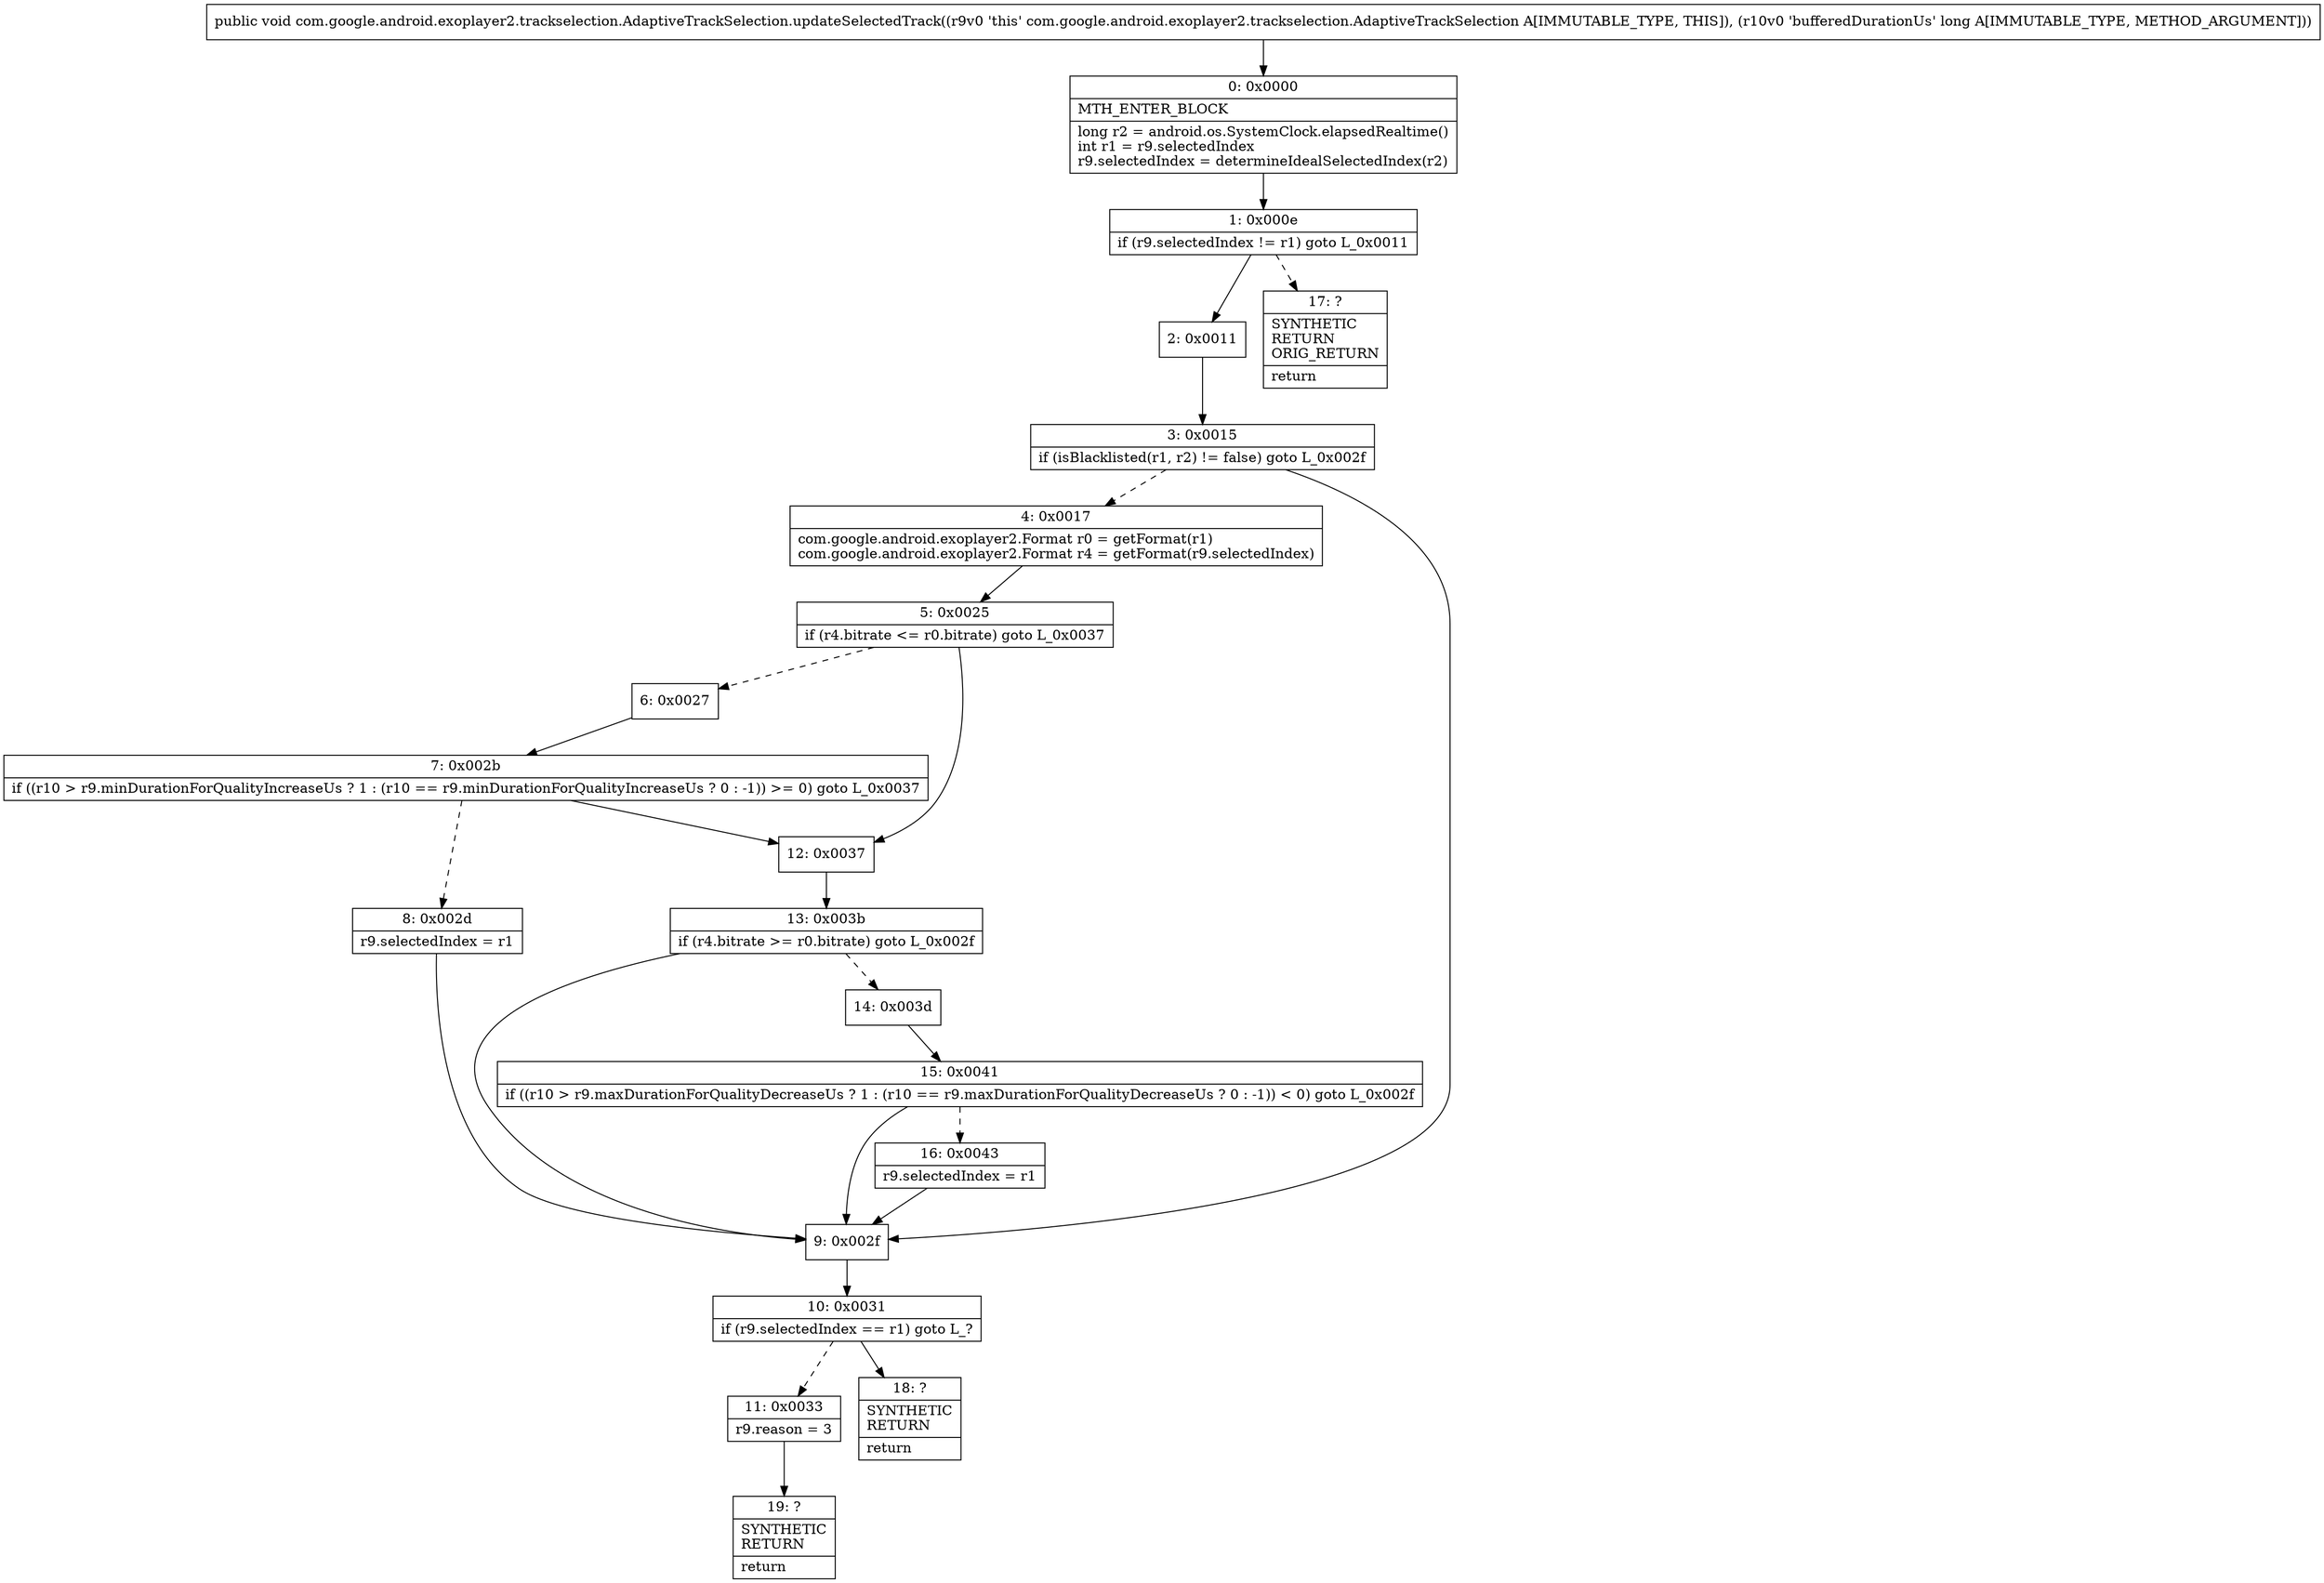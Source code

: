 digraph "CFG forcom.google.android.exoplayer2.trackselection.AdaptiveTrackSelection.updateSelectedTrack(J)V" {
Node_0 [shape=record,label="{0\:\ 0x0000|MTH_ENTER_BLOCK\l|long r2 = android.os.SystemClock.elapsedRealtime()\lint r1 = r9.selectedIndex\lr9.selectedIndex = determineIdealSelectedIndex(r2)\l}"];
Node_1 [shape=record,label="{1\:\ 0x000e|if (r9.selectedIndex != r1) goto L_0x0011\l}"];
Node_2 [shape=record,label="{2\:\ 0x0011}"];
Node_3 [shape=record,label="{3\:\ 0x0015|if (isBlacklisted(r1, r2) != false) goto L_0x002f\l}"];
Node_4 [shape=record,label="{4\:\ 0x0017|com.google.android.exoplayer2.Format r0 = getFormat(r1)\lcom.google.android.exoplayer2.Format r4 = getFormat(r9.selectedIndex)\l}"];
Node_5 [shape=record,label="{5\:\ 0x0025|if (r4.bitrate \<= r0.bitrate) goto L_0x0037\l}"];
Node_6 [shape=record,label="{6\:\ 0x0027}"];
Node_7 [shape=record,label="{7\:\ 0x002b|if ((r10 \> r9.minDurationForQualityIncreaseUs ? 1 : (r10 == r9.minDurationForQualityIncreaseUs ? 0 : \-1)) \>= 0) goto L_0x0037\l}"];
Node_8 [shape=record,label="{8\:\ 0x002d|r9.selectedIndex = r1\l}"];
Node_9 [shape=record,label="{9\:\ 0x002f}"];
Node_10 [shape=record,label="{10\:\ 0x0031|if (r9.selectedIndex == r1) goto L_?\l}"];
Node_11 [shape=record,label="{11\:\ 0x0033|r9.reason = 3\l}"];
Node_12 [shape=record,label="{12\:\ 0x0037}"];
Node_13 [shape=record,label="{13\:\ 0x003b|if (r4.bitrate \>= r0.bitrate) goto L_0x002f\l}"];
Node_14 [shape=record,label="{14\:\ 0x003d}"];
Node_15 [shape=record,label="{15\:\ 0x0041|if ((r10 \> r9.maxDurationForQualityDecreaseUs ? 1 : (r10 == r9.maxDurationForQualityDecreaseUs ? 0 : \-1)) \< 0) goto L_0x002f\l}"];
Node_16 [shape=record,label="{16\:\ 0x0043|r9.selectedIndex = r1\l}"];
Node_17 [shape=record,label="{17\:\ ?|SYNTHETIC\lRETURN\lORIG_RETURN\l|return\l}"];
Node_18 [shape=record,label="{18\:\ ?|SYNTHETIC\lRETURN\l|return\l}"];
Node_19 [shape=record,label="{19\:\ ?|SYNTHETIC\lRETURN\l|return\l}"];
MethodNode[shape=record,label="{public void com.google.android.exoplayer2.trackselection.AdaptiveTrackSelection.updateSelectedTrack((r9v0 'this' com.google.android.exoplayer2.trackselection.AdaptiveTrackSelection A[IMMUTABLE_TYPE, THIS]), (r10v0 'bufferedDurationUs' long A[IMMUTABLE_TYPE, METHOD_ARGUMENT])) }"];
MethodNode -> Node_0;
Node_0 -> Node_1;
Node_1 -> Node_2;
Node_1 -> Node_17[style=dashed];
Node_2 -> Node_3;
Node_3 -> Node_4[style=dashed];
Node_3 -> Node_9;
Node_4 -> Node_5;
Node_5 -> Node_6[style=dashed];
Node_5 -> Node_12;
Node_6 -> Node_7;
Node_7 -> Node_8[style=dashed];
Node_7 -> Node_12;
Node_8 -> Node_9;
Node_9 -> Node_10;
Node_10 -> Node_11[style=dashed];
Node_10 -> Node_18;
Node_11 -> Node_19;
Node_12 -> Node_13;
Node_13 -> Node_9;
Node_13 -> Node_14[style=dashed];
Node_14 -> Node_15;
Node_15 -> Node_9;
Node_15 -> Node_16[style=dashed];
Node_16 -> Node_9;
}

